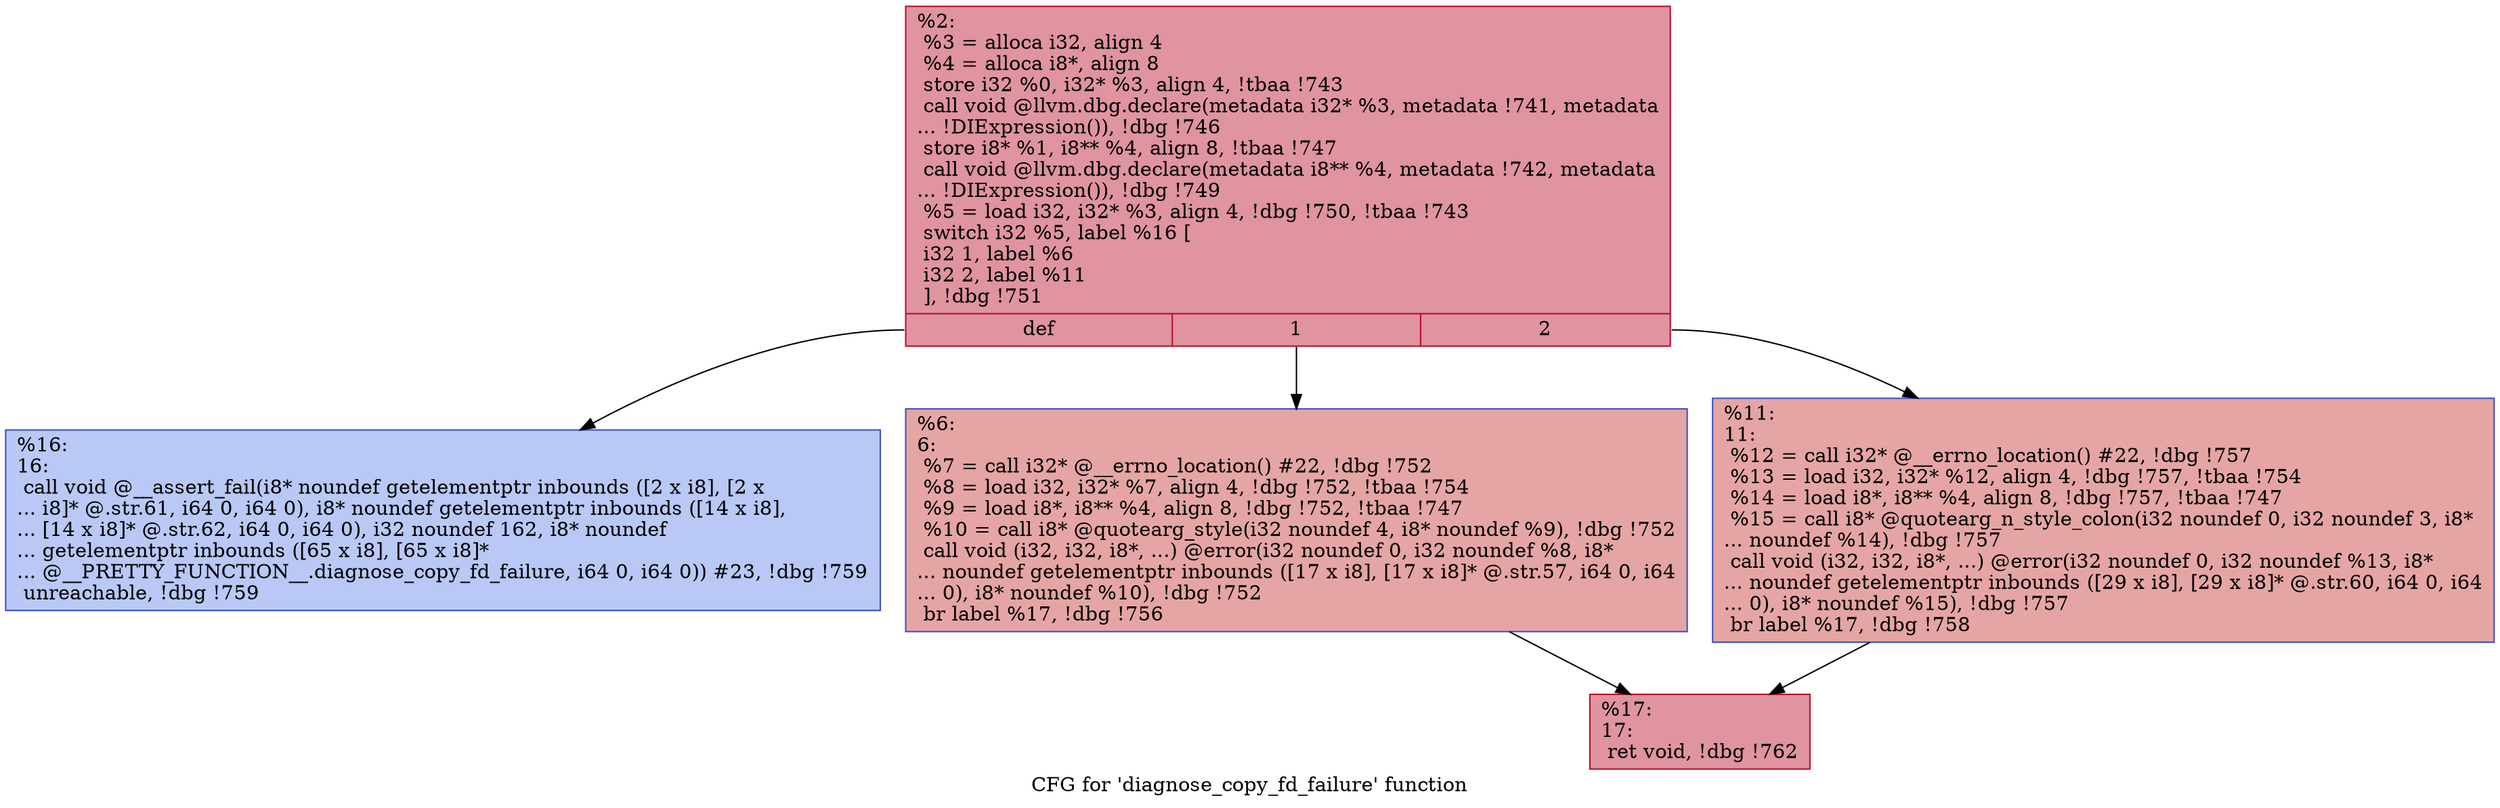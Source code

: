 digraph "CFG for 'diagnose_copy_fd_failure' function" {
	label="CFG for 'diagnose_copy_fd_failure' function";

	Node0x9005d0 [shape=record,color="#b70d28ff", style=filled, fillcolor="#b70d2870",label="{%2:\l  %3 = alloca i32, align 4\l  %4 = alloca i8*, align 8\l  store i32 %0, i32* %3, align 4, !tbaa !743\l  call void @llvm.dbg.declare(metadata i32* %3, metadata !741, metadata\l... !DIExpression()), !dbg !746\l  store i8* %1, i8** %4, align 8, !tbaa !747\l  call void @llvm.dbg.declare(metadata i8** %4, metadata !742, metadata\l... !DIExpression()), !dbg !749\l  %5 = load i32, i32* %3, align 4, !dbg !750, !tbaa !743\l  switch i32 %5, label %16 [\l    i32 1, label %6\l    i32 2, label %11\l  ], !dbg !751\l|{<s0>def|<s1>1|<s2>2}}"];
	Node0x9005d0:s0 -> Node0x9006f0;
	Node0x9005d0:s1 -> Node0x900650;
	Node0x9005d0:s2 -> Node0x9006a0;
	Node0x900650 [shape=record,color="#3d50c3ff", style=filled, fillcolor="#c5333470",label="{%6:\l6:                                                \l  %7 = call i32* @__errno_location() #22, !dbg !752\l  %8 = load i32, i32* %7, align 4, !dbg !752, !tbaa !754\l  %9 = load i8*, i8** %4, align 8, !dbg !752, !tbaa !747\l  %10 = call i8* @quotearg_style(i32 noundef 4, i8* noundef %9), !dbg !752\l  call void (i32, i32, i8*, ...) @error(i32 noundef 0, i32 noundef %8, i8*\l... noundef getelementptr inbounds ([17 x i8], [17 x i8]* @.str.57, i64 0, i64\l... 0), i8* noundef %10), !dbg !752\l  br label %17, !dbg !756\l}"];
	Node0x900650 -> Node0x900740;
	Node0x9006a0 [shape=record,color="#3d50c3ff", style=filled, fillcolor="#c5333470",label="{%11:\l11:                                               \l  %12 = call i32* @__errno_location() #22, !dbg !757\l  %13 = load i32, i32* %12, align 4, !dbg !757, !tbaa !754\l  %14 = load i8*, i8** %4, align 8, !dbg !757, !tbaa !747\l  %15 = call i8* @quotearg_n_style_colon(i32 noundef 0, i32 noundef 3, i8*\l... noundef %14), !dbg !757\l  call void (i32, i32, i8*, ...) @error(i32 noundef 0, i32 noundef %13, i8*\l... noundef getelementptr inbounds ([29 x i8], [29 x i8]* @.str.60, i64 0, i64\l... 0), i8* noundef %15), !dbg !757\l  br label %17, !dbg !758\l}"];
	Node0x9006a0 -> Node0x900740;
	Node0x9006f0 [shape=record,color="#3d50c3ff", style=filled, fillcolor="#6282ea70",label="{%16:\l16:                                               \l  call void @__assert_fail(i8* noundef getelementptr inbounds ([2 x i8], [2 x\l... i8]* @.str.61, i64 0, i64 0), i8* noundef getelementptr inbounds ([14 x i8],\l... [14 x i8]* @.str.62, i64 0, i64 0), i32 noundef 162, i8* noundef\l... getelementptr inbounds ([65 x i8], [65 x i8]*\l... @__PRETTY_FUNCTION__.diagnose_copy_fd_failure, i64 0, i64 0)) #23, !dbg !759\l  unreachable, !dbg !759\l}"];
	Node0x900740 [shape=record,color="#b70d28ff", style=filled, fillcolor="#b70d2870",label="{%17:\l17:                                               \l  ret void, !dbg !762\l}"];
}
